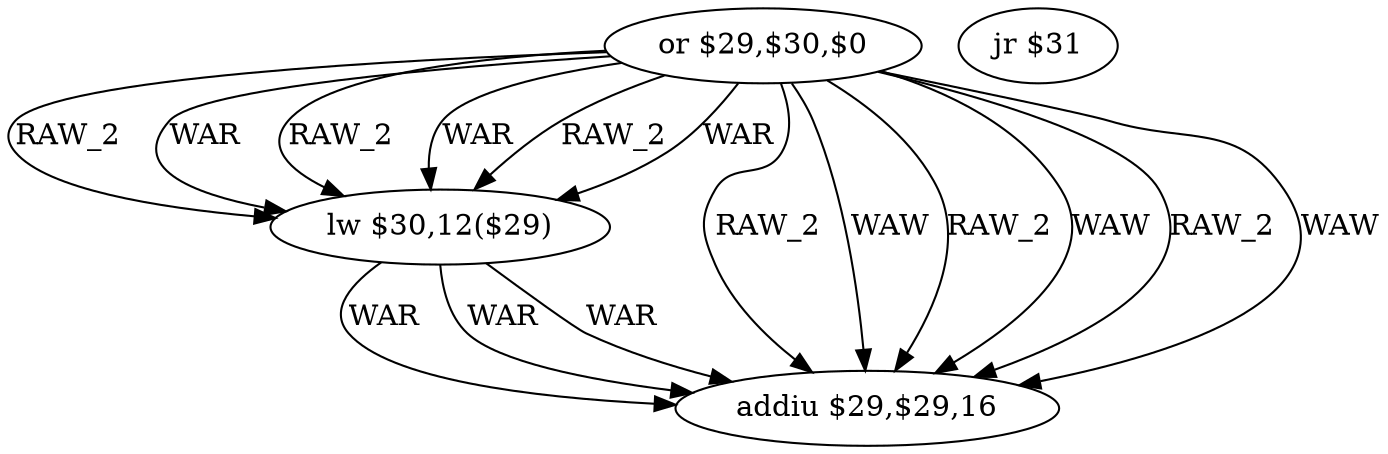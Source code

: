 digraph G1 {
node [shape = ellipse];
i0 [label = "or $29,$30,$0"] ;
i0 ->  i1 [label= "RAW_2"];
i0 ->  i2 [label= "RAW_2"];
i0 ->  i2 [label= "WAW"];
i0 ->  i1 [label= "WAR"];
i0 ->  i1 [label= "RAW_2"];
i0 ->  i2 [label= "RAW_2"];
i0 ->  i2 [label= "WAW"];
i0 ->  i1 [label= "WAR"];
i0 ->  i1 [label= "RAW_2"];
i0 ->  i2 [label= "RAW_2"];
i0 ->  i2 [label= "WAW"];
i0 ->  i1 [label= "WAR"];
i1 [label = "lw $30,12($29)"] ;
i1 ->  i2 [label= "WAR"];
i1 ->  i2 [label= "WAR"];
i1 ->  i2 [label= "WAR"];
i2 [label = "addiu $29,$29,16"] ;
i3 [label = "jr $31"] ;
}
